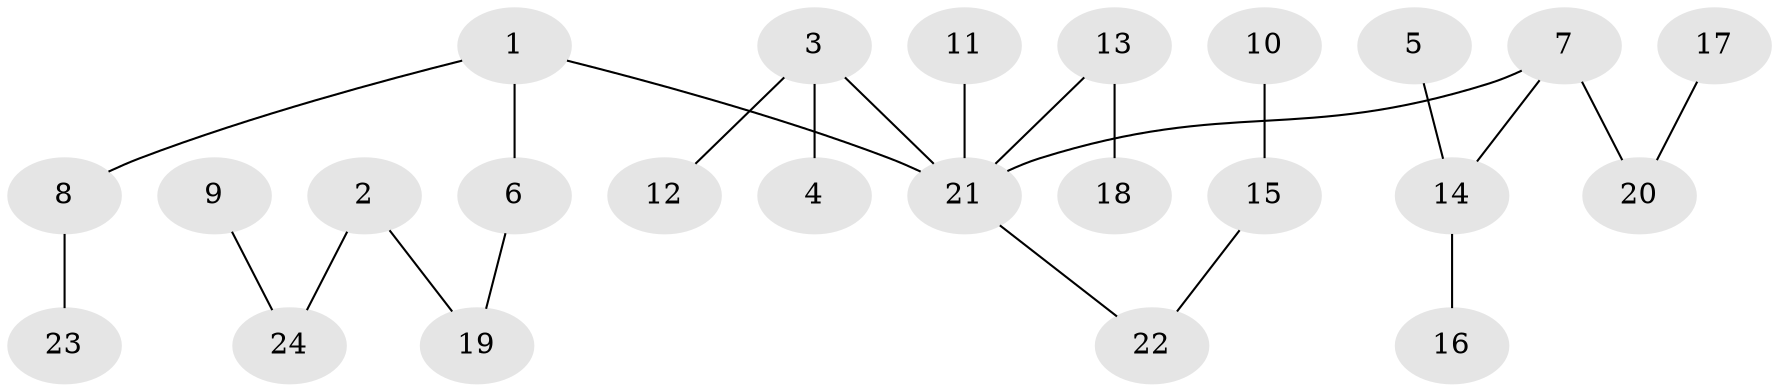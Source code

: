 // original degree distribution, {1: 0.5166666666666667, 4: 0.15, 7: 0.016666666666666666, 3: 0.1, 2: 0.21666666666666667}
// Generated by graph-tools (version 1.1) at 2025/37/03/04/25 23:37:24]
// undirected, 24 vertices, 23 edges
graph export_dot {
  node [color=gray90,style=filled];
  1;
  2;
  3;
  4;
  5;
  6;
  7;
  8;
  9;
  10;
  11;
  12;
  13;
  14;
  15;
  16;
  17;
  18;
  19;
  20;
  21;
  22;
  23;
  24;
  1 -- 6 [weight=1.0];
  1 -- 8 [weight=1.0];
  1 -- 21 [weight=1.0];
  2 -- 19 [weight=1.0];
  2 -- 24 [weight=1.0];
  3 -- 4 [weight=1.0];
  3 -- 12 [weight=1.0];
  3 -- 21 [weight=1.0];
  5 -- 14 [weight=1.0];
  6 -- 19 [weight=1.0];
  7 -- 14 [weight=1.0];
  7 -- 20 [weight=1.0];
  7 -- 21 [weight=1.0];
  8 -- 23 [weight=1.0];
  9 -- 24 [weight=1.0];
  10 -- 15 [weight=1.0];
  11 -- 21 [weight=1.0];
  13 -- 18 [weight=1.0];
  13 -- 21 [weight=1.0];
  14 -- 16 [weight=1.0];
  15 -- 22 [weight=1.0];
  17 -- 20 [weight=1.0];
  21 -- 22 [weight=1.0];
}
